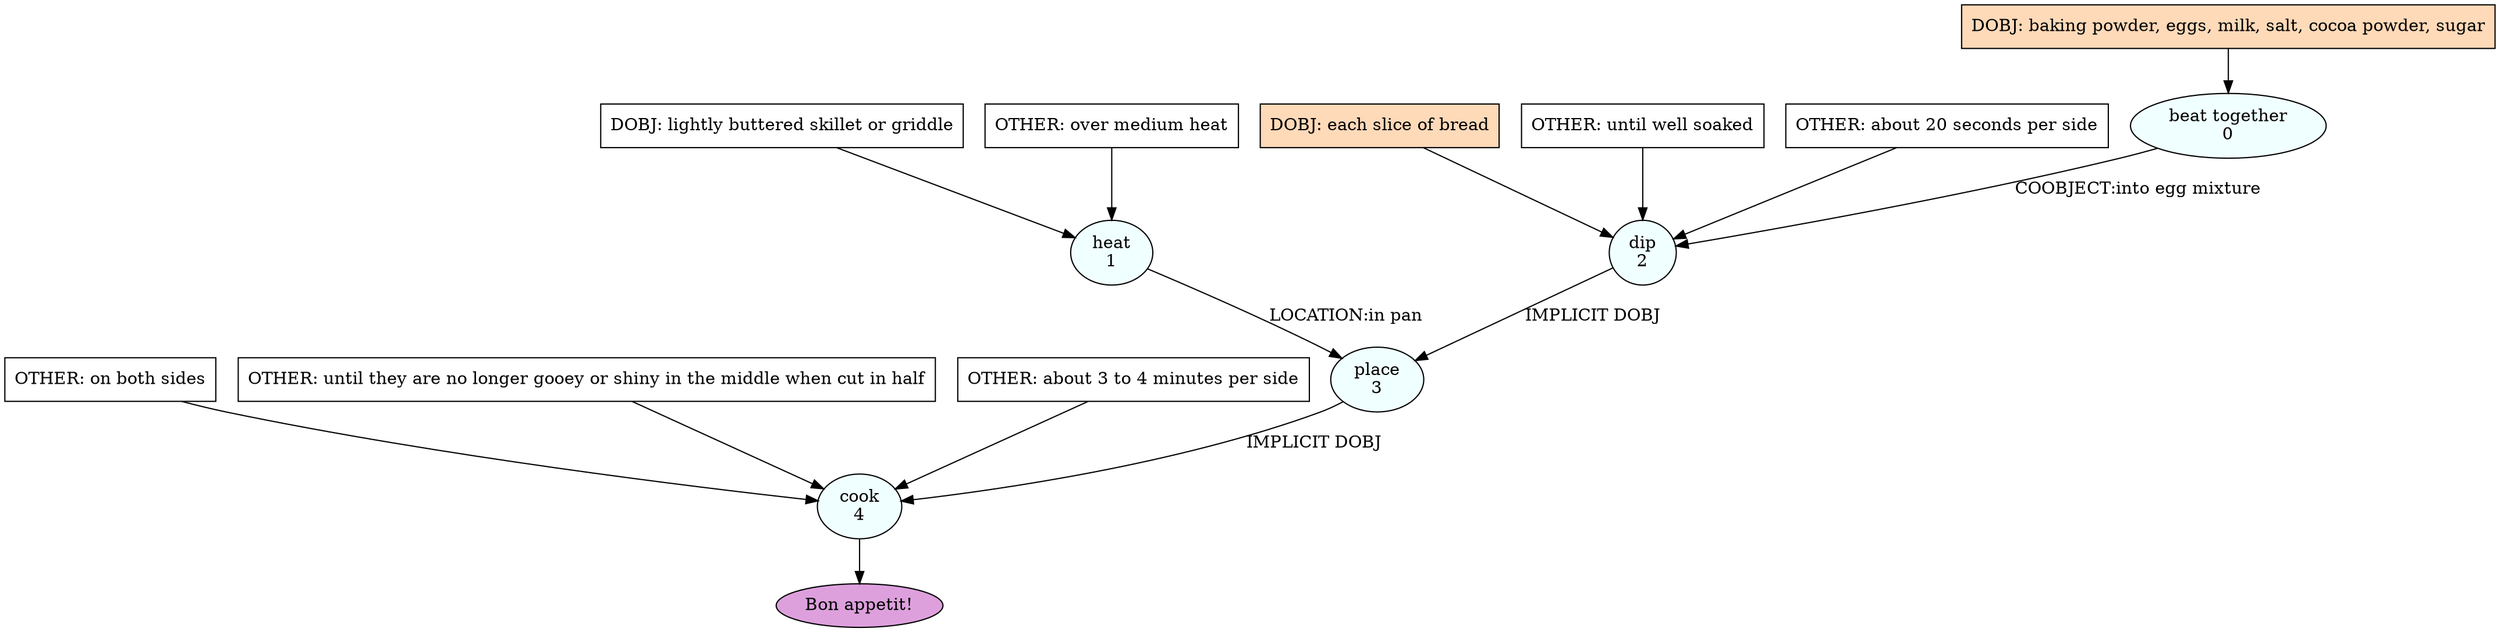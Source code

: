 digraph recipe {
E0[label="beat together
0", shape=oval, style=filled, fillcolor=azure]
E1[label="heat
1", shape=oval, style=filled, fillcolor=azure]
E2[label="dip
2", shape=oval, style=filled, fillcolor=azure]
E3[label="place
3", shape=oval, style=filled, fillcolor=azure]
E4[label="cook
4", shape=oval, style=filled, fillcolor=azure]
D0[label="DOBJ: baking powder, eggs, milk, salt, cocoa powder, sugar", shape=box, style=filled, fillcolor=peachpuff]
D0 -> E0
D1[label="DOBJ: lightly buttered skillet or griddle", shape=box, style=filled, fillcolor=white]
D1 -> E1
O1_0[label="OTHER: over medium heat", shape=box, style=filled, fillcolor=white]
O1_0 -> E1
D2_ing[label="DOBJ: each slice of bread", shape=box, style=filled, fillcolor=peachpuff]
D2_ing -> E2
E0 -> E2 [label="COOBJECT:into egg mixture"]
O2_0_0[label="OTHER: until well soaked", shape=box, style=filled, fillcolor=white]
O2_0_0 -> E2
O2_1_0[label="OTHER: about 20 seconds per side", shape=box, style=filled, fillcolor=white]
O2_1_0 -> E2
E2 -> E3 [label="IMPLICIT DOBJ"]
E1 -> E3 [label="LOCATION:in pan"]
E3 -> E4 [label="IMPLICIT DOBJ"]
O4_0_0[label="OTHER: on both sides", shape=box, style=filled, fillcolor=white]
O4_0_0 -> E4
O4_1_0[label="OTHER: until they are no longer gooey or shiny in the middle when cut in half", shape=box, style=filled, fillcolor=white]
O4_1_0 -> E4
O4_2_0[label="OTHER: about 3 to 4 minutes per side", shape=box, style=filled, fillcolor=white]
O4_2_0 -> E4
EOR[label="Bon appetit!", shape=oval, style=filled, fillcolor=plum]
E4 -> EOR
}
